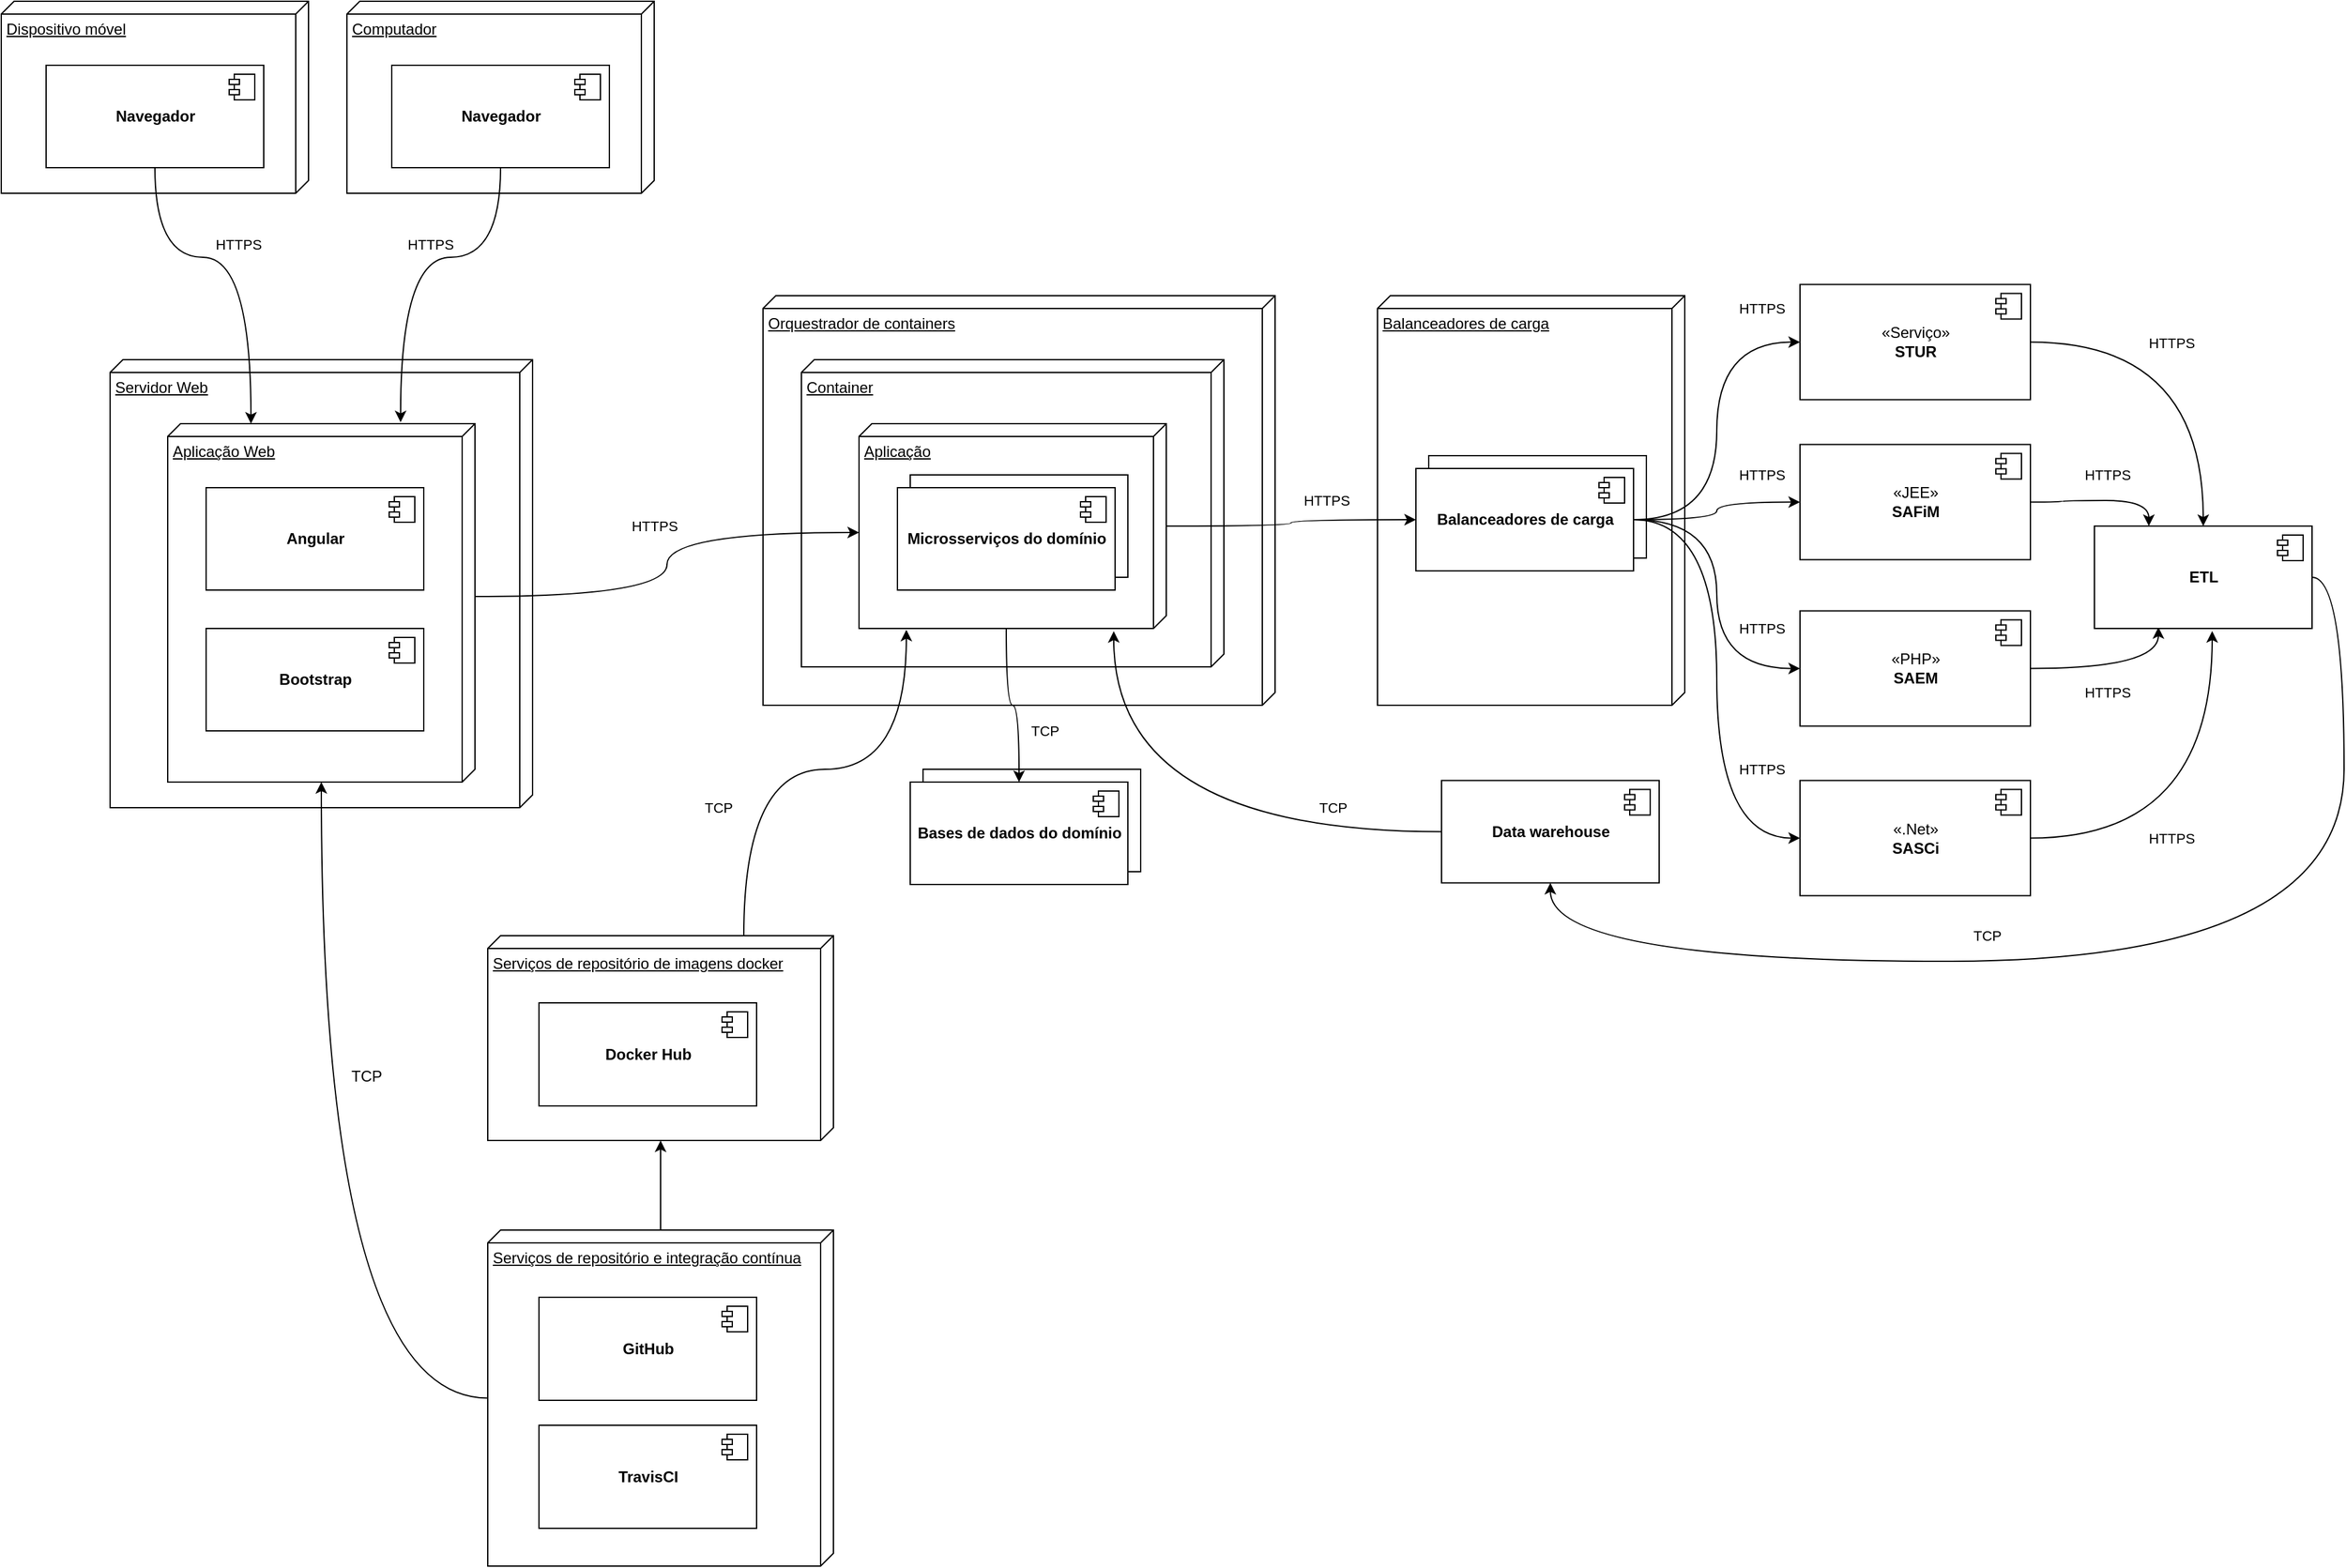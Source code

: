 <mxfile version="13.7.9" type="github">
  <diagram id="mJ1ErPQNQp4oXvshqy3S" name="Page-1">
    <mxGraphModel dx="1422" dy="-1399" grid="1" gridSize="10" guides="1" tooltips="1" connect="1" arrows="1" fold="1" page="1" pageScale="1" pageWidth="850" pageHeight="1100" math="0" shadow="0">
      <root>
        <mxCell id="0" />
        <mxCell id="1" parent="0" />
        <mxCell id="Iu1a1SUlpkTYTT_aqA4i-6" style="edgeStyle=orthogonalEdgeStyle;rounded=0;orthogonalLoop=1;jettySize=auto;html=1;curved=1;" parent="1" source="CDEqd4qP3L8wnWl6k5IC-154" target="Iu1a1SUlpkTYTT_aqA4i-1" edge="1">
          <mxGeometry relative="1" as="geometry" />
        </mxCell>
        <mxCell id="CDEqd4qP3L8wnWl6k5IC-154" value="Serviços de repositório e integração contínua" style="verticalAlign=top;align=left;spacingTop=8;spacingLeft=2;spacingRight=12;shape=cube;size=10;direction=south;fontStyle=4;html=1;" parent="1" vertex="1">
          <mxGeometry x="390" y="3170" width="270" height="262.5" as="geometry" />
        </mxCell>
        <mxCell id="CDEqd4qP3L8wnWl6k5IC-121" value="Servidor Web" style="verticalAlign=top;align=left;spacingTop=8;spacingLeft=2;spacingRight=12;shape=cube;size=10;direction=south;fontStyle=4;html=1;" parent="1" vertex="1">
          <mxGeometry x="95" y="2490" width="330" height="350" as="geometry" />
        </mxCell>
        <mxCell id="CDEqd4qP3L8wnWl6k5IC-103" value="Dispositivo móvel" style="verticalAlign=top;align=left;spacingTop=8;spacingLeft=2;spacingRight=12;shape=cube;size=10;direction=south;fontStyle=4;html=1;" parent="1" vertex="1">
          <mxGeometry x="10" y="2210" width="240" height="150" as="geometry" />
        </mxCell>
        <mxCell id="CDEqd4qP3L8wnWl6k5IC-157" style="edgeStyle=orthogonalEdgeStyle;rounded=0;orthogonalLoop=1;jettySize=auto;html=1;entryX=0;entryY=0.729;entryDx=0;entryDy=0;entryPerimeter=0;curved=1;" parent="1" source="CDEqd4qP3L8wnWl6k5IC-101" target="CDEqd4qP3L8wnWl6k5IC-115" edge="1">
          <mxGeometry relative="1" as="geometry">
            <Array as="points">
              <mxPoint x="130" y="2410" />
              <mxPoint x="205" y="2410" />
            </Array>
          </mxGeometry>
        </mxCell>
        <mxCell id="CDEqd4qP3L8wnWl6k5IC-159" value="HTTPS" style="edgeLabel;html=1;align=center;verticalAlign=middle;resizable=0;points=[];" parent="CDEqd4qP3L8wnWl6k5IC-157" vertex="1" connectable="0">
          <mxGeometry x="-0.105" y="-8" relative="1" as="geometry">
            <mxPoint x="12" y="-18" as="offset" />
          </mxGeometry>
        </mxCell>
        <mxCell id="CDEqd4qP3L8wnWl6k5IC-101" value="&lt;b&gt;Navegador&lt;/b&gt;" style="html=1;dropTarget=0;" parent="1" vertex="1">
          <mxGeometry x="45" y="2260" width="170" height="80" as="geometry" />
        </mxCell>
        <mxCell id="CDEqd4qP3L8wnWl6k5IC-102" value="" style="shape=component;jettyWidth=8;jettyHeight=4;" parent="CDEqd4qP3L8wnWl6k5IC-101" vertex="1">
          <mxGeometry x="1" width="20" height="20" relative="1" as="geometry">
            <mxPoint x="-27" y="7" as="offset" />
          </mxGeometry>
        </mxCell>
        <mxCell id="CDEqd4qP3L8wnWl6k5IC-104" value="Computador" style="verticalAlign=top;align=left;spacingTop=8;spacingLeft=2;spacingRight=12;shape=cube;size=10;direction=south;fontStyle=4;html=1;" parent="1" vertex="1">
          <mxGeometry x="280" y="2210" width="240" height="150" as="geometry" />
        </mxCell>
        <mxCell id="CDEqd4qP3L8wnWl6k5IC-158" style="edgeStyle=orthogonalEdgeStyle;curved=1;rounded=0;orthogonalLoop=1;jettySize=auto;html=1;entryX=-0.004;entryY=0.242;entryDx=0;entryDy=0;entryPerimeter=0;" parent="1" source="CDEqd4qP3L8wnWl6k5IC-105" target="CDEqd4qP3L8wnWl6k5IC-115" edge="1">
          <mxGeometry relative="1" as="geometry">
            <Array as="points">
              <mxPoint x="400" y="2410" />
              <mxPoint x="322" y="2410" />
            </Array>
          </mxGeometry>
        </mxCell>
        <mxCell id="CDEqd4qP3L8wnWl6k5IC-105" value="&lt;b&gt;Navegador&lt;/b&gt;" style="html=1;dropTarget=0;" parent="1" vertex="1">
          <mxGeometry x="315" y="2260" width="170" height="80" as="geometry" />
        </mxCell>
        <mxCell id="CDEqd4qP3L8wnWl6k5IC-106" value="" style="shape=component;jettyWidth=8;jettyHeight=4;" parent="CDEqd4qP3L8wnWl6k5IC-105" vertex="1">
          <mxGeometry x="1" width="20" height="20" relative="1" as="geometry">
            <mxPoint x="-27" y="7" as="offset" />
          </mxGeometry>
        </mxCell>
        <mxCell id="CDEqd4qP3L8wnWl6k5IC-115" value="Aplicação Web" style="verticalAlign=top;align=left;spacingTop=8;spacingLeft=2;spacingRight=12;shape=cube;size=10;direction=south;fontStyle=4;html=1;" parent="1" vertex="1">
          <mxGeometry x="140" y="2540" width="240" height="280" as="geometry" />
        </mxCell>
        <mxCell id="CDEqd4qP3L8wnWl6k5IC-116" value="&lt;b&gt;Angular&lt;/b&gt;" style="html=1;dropTarget=0;" parent="1" vertex="1">
          <mxGeometry x="170" y="2590" width="170" height="80" as="geometry" />
        </mxCell>
        <mxCell id="CDEqd4qP3L8wnWl6k5IC-117" value="" style="shape=component;jettyWidth=8;jettyHeight=4;" parent="CDEqd4qP3L8wnWl6k5IC-116" vertex="1">
          <mxGeometry x="1" width="20" height="20" relative="1" as="geometry">
            <mxPoint x="-27" y="7" as="offset" />
          </mxGeometry>
        </mxCell>
        <mxCell id="CDEqd4qP3L8wnWl6k5IC-119" value="&lt;b&gt;Bootstrap&lt;/b&gt;" style="html=1;dropTarget=0;" parent="1" vertex="1">
          <mxGeometry x="170" y="2700" width="170" height="80" as="geometry" />
        </mxCell>
        <mxCell id="CDEqd4qP3L8wnWl6k5IC-120" value="" style="shape=component;jettyWidth=8;jettyHeight=4;" parent="CDEqd4qP3L8wnWl6k5IC-119" vertex="1">
          <mxGeometry x="1" width="20" height="20" relative="1" as="geometry">
            <mxPoint x="-27" y="7" as="offset" />
          </mxGeometry>
        </mxCell>
        <mxCell id="CDEqd4qP3L8wnWl6k5IC-123" value="Orquestrador de containers" style="verticalAlign=top;align=left;spacingTop=8;spacingLeft=2;spacingRight=12;shape=cube;size=10;direction=south;fontStyle=4;html=1;" parent="1" vertex="1">
          <mxGeometry x="605" y="2440" width="400" height="320" as="geometry" />
        </mxCell>
        <mxCell id="CDEqd4qP3L8wnWl6k5IC-124" value="Container" style="verticalAlign=top;align=left;spacingTop=8;spacingLeft=2;spacingRight=12;shape=cube;size=10;direction=south;fontStyle=4;html=1;" parent="1" vertex="1">
          <mxGeometry x="635" y="2490" width="330" height="240" as="geometry" />
        </mxCell>
        <mxCell id="CDEqd4qP3L8wnWl6k5IC-125" value="Aplicação" style="verticalAlign=top;align=left;spacingTop=8;spacingLeft=2;spacingRight=12;shape=cube;size=10;direction=south;fontStyle=4;html=1;" parent="1" vertex="1">
          <mxGeometry x="680" y="2540" width="240" height="160" as="geometry" />
        </mxCell>
        <mxCell id="CDEqd4qP3L8wnWl6k5IC-130" value="Balanceadores de carga" style="verticalAlign=top;align=left;spacingTop=8;spacingLeft=2;spacingRight=12;shape=cube;size=10;direction=south;fontStyle=4;html=1;" parent="1" vertex="1">
          <mxGeometry x="1085" y="2440" width="240" height="320" as="geometry" />
        </mxCell>
        <mxCell id="CDEqd4qP3L8wnWl6k5IC-133" value="" style="html=1;dropTarget=0;" parent="1" vertex="1">
          <mxGeometry x="720" y="2580" width="170" height="80" as="geometry" />
        </mxCell>
        <mxCell id="CDEqd4qP3L8wnWl6k5IC-126" value="&lt;b&gt;Microsserviços do domínio&lt;/b&gt;" style="html=1;dropTarget=0;" parent="1" vertex="1">
          <mxGeometry x="710" y="2590" width="170" height="80" as="geometry" />
        </mxCell>
        <mxCell id="CDEqd4qP3L8wnWl6k5IC-127" value="" style="shape=component;jettyWidth=8;jettyHeight=4;" parent="CDEqd4qP3L8wnWl6k5IC-126" vertex="1">
          <mxGeometry x="1" width="20" height="20" relative="1" as="geometry">
            <mxPoint x="-27" y="7" as="offset" />
          </mxGeometry>
        </mxCell>
        <mxCell id="CDEqd4qP3L8wnWl6k5IC-135" value="" style="html=1;dropTarget=0;" parent="1" vertex="1">
          <mxGeometry x="730" y="2810" width="170" height="80" as="geometry" />
        </mxCell>
        <mxCell id="CDEqd4qP3L8wnWl6k5IC-128" value="&lt;b&gt;Bases de dados do domínio&lt;/b&gt;" style="html=1;dropTarget=0;" parent="1" vertex="1">
          <mxGeometry x="720" y="2820" width="170" height="80" as="geometry" />
        </mxCell>
        <mxCell id="CDEqd4qP3L8wnWl6k5IC-129" value="" style="shape=component;jettyWidth=8;jettyHeight=4;" parent="CDEqd4qP3L8wnWl6k5IC-128" vertex="1">
          <mxGeometry x="1" width="20" height="20" relative="1" as="geometry">
            <mxPoint x="-27" y="7" as="offset" />
          </mxGeometry>
        </mxCell>
        <mxCell id="CDEqd4qP3L8wnWl6k5IC-137" value="" style="html=1;dropTarget=0;" parent="1" vertex="1">
          <mxGeometry x="1125" y="2565" width="170" height="80" as="geometry" />
        </mxCell>
        <mxCell id="CDEqd4qP3L8wnWl6k5IC-165" style="edgeStyle=orthogonalEdgeStyle;curved=1;rounded=0;orthogonalLoop=1;jettySize=auto;html=1;entryX=0;entryY=0.5;entryDx=0;entryDy=0;" parent="1" source="CDEqd4qP3L8wnWl6k5IC-131" target="CDEqd4qP3L8wnWl6k5IC-145" edge="1">
          <mxGeometry relative="1" as="geometry" />
        </mxCell>
        <mxCell id="CDEqd4qP3L8wnWl6k5IC-166" style="edgeStyle=orthogonalEdgeStyle;curved=1;rounded=0;orthogonalLoop=1;jettySize=auto;html=1;" parent="1" source="CDEqd4qP3L8wnWl6k5IC-131" target="CDEqd4qP3L8wnWl6k5IC-139" edge="1">
          <mxGeometry relative="1" as="geometry" />
        </mxCell>
        <mxCell id="CDEqd4qP3L8wnWl6k5IC-167" style="edgeStyle=orthogonalEdgeStyle;curved=1;rounded=0;orthogonalLoop=1;jettySize=auto;html=1;entryX=0;entryY=0.5;entryDx=0;entryDy=0;" parent="1" source="CDEqd4qP3L8wnWl6k5IC-131" target="CDEqd4qP3L8wnWl6k5IC-141" edge="1">
          <mxGeometry relative="1" as="geometry" />
        </mxCell>
        <mxCell id="CDEqd4qP3L8wnWl6k5IC-168" style="edgeStyle=orthogonalEdgeStyle;curved=1;rounded=0;orthogonalLoop=1;jettySize=auto;html=1;entryX=0;entryY=0.5;entryDx=0;entryDy=0;" parent="1" source="CDEqd4qP3L8wnWl6k5IC-131" target="CDEqd4qP3L8wnWl6k5IC-143" edge="1">
          <mxGeometry relative="1" as="geometry" />
        </mxCell>
        <mxCell id="CDEqd4qP3L8wnWl6k5IC-169" value="HTTPS" style="edgeLabel;html=1;align=center;verticalAlign=middle;resizable=0;points=[];" parent="CDEqd4qP3L8wnWl6k5IC-168" vertex="1" connectable="0">
          <mxGeometry x="0.383" y="11" relative="1" as="geometry">
            <mxPoint x="24" y="-2" as="offset" />
          </mxGeometry>
        </mxCell>
        <mxCell id="CDEqd4qP3L8wnWl6k5IC-131" value="&lt;b&gt;Balanceadores de carga&lt;/b&gt;" style="html=1;dropTarget=0;" parent="1" vertex="1">
          <mxGeometry x="1115" y="2575" width="170" height="80" as="geometry" />
        </mxCell>
        <mxCell id="CDEqd4qP3L8wnWl6k5IC-132" value="" style="shape=component;jettyWidth=8;jettyHeight=4;" parent="CDEqd4qP3L8wnWl6k5IC-131" vertex="1">
          <mxGeometry x="1" width="20" height="20" relative="1" as="geometry">
            <mxPoint x="-27" y="7" as="offset" />
          </mxGeometry>
        </mxCell>
        <mxCell id="CDEqd4qP3L8wnWl6k5IC-182" style="edgeStyle=orthogonalEdgeStyle;curved=1;rounded=0;orthogonalLoop=1;jettySize=auto;html=1;entryX=0.25;entryY=0;entryDx=0;entryDy=0;" parent="1" source="CDEqd4qP3L8wnWl6k5IC-139" target="CDEqd4qP3L8wnWl6k5IC-177" edge="1">
          <mxGeometry relative="1" as="geometry" />
        </mxCell>
        <mxCell id="CDEqd4qP3L8wnWl6k5IC-139" value="«JEE»&lt;br&gt;&lt;b&gt;SAFiM&lt;/b&gt;" style="html=1;dropTarget=0;" parent="1" vertex="1">
          <mxGeometry x="1415" y="2556.25" width="180" height="90" as="geometry" />
        </mxCell>
        <mxCell id="CDEqd4qP3L8wnWl6k5IC-140" value="" style="shape=component;jettyWidth=8;jettyHeight=4;" parent="CDEqd4qP3L8wnWl6k5IC-139" vertex="1">
          <mxGeometry x="1" width="20" height="20" relative="1" as="geometry">
            <mxPoint x="-27" y="7" as="offset" />
          </mxGeometry>
        </mxCell>
        <mxCell id="CDEqd4qP3L8wnWl6k5IC-181" style="edgeStyle=orthogonalEdgeStyle;curved=1;rounded=0;orthogonalLoop=1;jettySize=auto;html=1;entryX=0.294;entryY=0.988;entryDx=0;entryDy=0;entryPerimeter=0;" parent="1" source="CDEqd4qP3L8wnWl6k5IC-141" target="CDEqd4qP3L8wnWl6k5IC-177" edge="1">
          <mxGeometry relative="1" as="geometry" />
        </mxCell>
        <mxCell id="CDEqd4qP3L8wnWl6k5IC-141" value="«PHP»&lt;br&gt;&lt;b&gt;SAEM&lt;/b&gt;" style="html=1;dropTarget=0;" parent="1" vertex="1">
          <mxGeometry x="1415" y="2686.25" width="180" height="90" as="geometry" />
        </mxCell>
        <mxCell id="CDEqd4qP3L8wnWl6k5IC-142" value="" style="shape=component;jettyWidth=8;jettyHeight=4;" parent="CDEqd4qP3L8wnWl6k5IC-141" vertex="1">
          <mxGeometry x="1" width="20" height="20" relative="1" as="geometry">
            <mxPoint x="-27" y="7" as="offset" />
          </mxGeometry>
        </mxCell>
        <mxCell id="CDEqd4qP3L8wnWl6k5IC-180" style="edgeStyle=orthogonalEdgeStyle;curved=1;rounded=0;orthogonalLoop=1;jettySize=auto;html=1;entryX=0.541;entryY=1.025;entryDx=0;entryDy=0;entryPerimeter=0;" parent="1" source="CDEqd4qP3L8wnWl6k5IC-143" target="CDEqd4qP3L8wnWl6k5IC-177" edge="1">
          <mxGeometry relative="1" as="geometry" />
        </mxCell>
        <mxCell id="CDEqd4qP3L8wnWl6k5IC-143" value="«.Net»&lt;br&gt;&lt;b&gt;SASCi&lt;/b&gt;" style="html=1;dropTarget=0;" parent="1" vertex="1">
          <mxGeometry x="1415" y="2818.75" width="180" height="90" as="geometry" />
        </mxCell>
        <mxCell id="CDEqd4qP3L8wnWl6k5IC-144" value="" style="shape=component;jettyWidth=8;jettyHeight=4;" parent="CDEqd4qP3L8wnWl6k5IC-143" vertex="1">
          <mxGeometry x="1" width="20" height="20" relative="1" as="geometry">
            <mxPoint x="-27" y="7" as="offset" />
          </mxGeometry>
        </mxCell>
        <mxCell id="CDEqd4qP3L8wnWl6k5IC-179" style="edgeStyle=orthogonalEdgeStyle;curved=1;rounded=0;orthogonalLoop=1;jettySize=auto;html=1;" parent="1" source="CDEqd4qP3L8wnWl6k5IC-145" target="CDEqd4qP3L8wnWl6k5IC-177" edge="1">
          <mxGeometry relative="1" as="geometry" />
        </mxCell>
        <mxCell id="CDEqd4qP3L8wnWl6k5IC-183" value="HTTPS" style="edgeLabel;html=1;align=center;verticalAlign=middle;resizable=0;points=[];" parent="CDEqd4qP3L8wnWl6k5IC-179" vertex="1" connectable="0">
          <mxGeometry x="-0.397" y="-26" relative="1" as="geometry">
            <mxPoint x="26" y="-26.05" as="offset" />
          </mxGeometry>
        </mxCell>
        <mxCell id="CDEqd4qP3L8wnWl6k5IC-145" value="«Serviço»&lt;br&gt;&lt;b&gt;STUR&lt;/b&gt;" style="html=1;dropTarget=0;" parent="1" vertex="1">
          <mxGeometry x="1415" y="2431.25" width="180" height="90" as="geometry" />
        </mxCell>
        <mxCell id="CDEqd4qP3L8wnWl6k5IC-146" value="" style="shape=component;jettyWidth=8;jettyHeight=4;" parent="CDEqd4qP3L8wnWl6k5IC-145" vertex="1">
          <mxGeometry x="1" width="20" height="20" relative="1" as="geometry">
            <mxPoint x="-27" y="7" as="offset" />
          </mxGeometry>
        </mxCell>
        <mxCell id="CDEqd4qP3L8wnWl6k5IC-199" style="edgeStyle=orthogonalEdgeStyle;curved=1;rounded=0;orthogonalLoop=1;jettySize=auto;html=1;entryX=1.013;entryY=0.171;entryDx=0;entryDy=0;entryPerimeter=0;" parent="1" source="CDEqd4qP3L8wnWl6k5IC-147" target="CDEqd4qP3L8wnWl6k5IC-125" edge="1">
          <mxGeometry relative="1" as="geometry" />
        </mxCell>
        <mxCell id="CDEqd4qP3L8wnWl6k5IC-200" value="TCP" style="edgeLabel;html=1;align=center;verticalAlign=middle;resizable=0;points=[];" parent="CDEqd4qP3L8wnWl6k5IC-199" vertex="1" connectable="0">
          <mxGeometry x="-0.603" y="-7" relative="1" as="geometry">
            <mxPoint x="-3" y="-11.8" as="offset" />
          </mxGeometry>
        </mxCell>
        <mxCell id="CDEqd4qP3L8wnWl6k5IC-147" value="&lt;b&gt;Data warehouse&lt;/b&gt;" style="html=1;dropTarget=0;" parent="1" vertex="1">
          <mxGeometry x="1135" y="2818.75" width="170" height="80" as="geometry" />
        </mxCell>
        <mxCell id="CDEqd4qP3L8wnWl6k5IC-148" value="" style="shape=component;jettyWidth=8;jettyHeight=4;" parent="CDEqd4qP3L8wnWl6k5IC-147" vertex="1">
          <mxGeometry x="1" width="20" height="20" relative="1" as="geometry">
            <mxPoint x="-27" y="7" as="offset" />
          </mxGeometry>
        </mxCell>
        <mxCell id="CDEqd4qP3L8wnWl6k5IC-150" value="&lt;b&gt;GitHub&lt;/b&gt;" style="html=1;dropTarget=0;" parent="1" vertex="1">
          <mxGeometry x="430" y="3222.5" width="170" height="80.5" as="geometry" />
        </mxCell>
        <mxCell id="CDEqd4qP3L8wnWl6k5IC-151" value="" style="shape=component;jettyWidth=8;jettyHeight=4;" parent="CDEqd4qP3L8wnWl6k5IC-150" vertex="1">
          <mxGeometry x="1" width="20" height="20" relative="1" as="geometry">
            <mxPoint x="-27" y="7" as="offset" />
          </mxGeometry>
        </mxCell>
        <mxCell id="CDEqd4qP3L8wnWl6k5IC-155" value="&lt;b&gt;TravisCI&lt;/b&gt;" style="html=1;dropTarget=0;" parent="1" vertex="1">
          <mxGeometry x="430" y="3322.5" width="170" height="80.5" as="geometry" />
        </mxCell>
        <mxCell id="CDEqd4qP3L8wnWl6k5IC-156" value="" style="shape=component;jettyWidth=8;jettyHeight=4;" parent="CDEqd4qP3L8wnWl6k5IC-155" vertex="1">
          <mxGeometry x="1" width="20" height="20" relative="1" as="geometry">
            <mxPoint x="-27" y="7" as="offset" />
          </mxGeometry>
        </mxCell>
        <mxCell id="CDEqd4qP3L8wnWl6k5IC-160" value="HTTPS" style="edgeLabel;html=1;align=center;verticalAlign=middle;resizable=0;points=[];" parent="1" vertex="1" connectable="0">
          <mxGeometry x="345" y="2400" as="geometry" />
        </mxCell>
        <mxCell id="CDEqd4qP3L8wnWl6k5IC-161" style="edgeStyle=orthogonalEdgeStyle;curved=1;rounded=0;orthogonalLoop=1;jettySize=auto;html=1;exitX=0;exitY=0;exitDx=135;exitDy=0;exitPerimeter=0;entryX=0;entryY=0;entryDx=85;entryDy=240;entryPerimeter=0;" parent="1" source="CDEqd4qP3L8wnWl6k5IC-115" target="CDEqd4qP3L8wnWl6k5IC-125" edge="1">
          <mxGeometry relative="1" as="geometry" />
        </mxCell>
        <mxCell id="CDEqd4qP3L8wnWl6k5IC-162" value="HTTPS" style="edgeLabel;html=1;align=center;verticalAlign=middle;resizable=0;points=[];" parent="CDEqd4qP3L8wnWl6k5IC-161" vertex="1" connectable="0">
          <mxGeometry x="0.388" y="-6" relative="1" as="geometry">
            <mxPoint x="-53" y="-11" as="offset" />
          </mxGeometry>
        </mxCell>
        <mxCell id="CDEqd4qP3L8wnWl6k5IC-163" style="edgeStyle=orthogonalEdgeStyle;curved=1;rounded=0;orthogonalLoop=1;jettySize=auto;html=1;" parent="1" source="CDEqd4qP3L8wnWl6k5IC-125" target="CDEqd4qP3L8wnWl6k5IC-131" edge="1">
          <mxGeometry relative="1" as="geometry" />
        </mxCell>
        <mxCell id="CDEqd4qP3L8wnWl6k5IC-164" value="HTTPS" style="edgeLabel;html=1;align=center;verticalAlign=middle;resizable=0;points=[];" parent="CDEqd4qP3L8wnWl6k5IC-163" vertex="1" connectable="0">
          <mxGeometry x="0.34" y="-1" relative="1" as="geometry">
            <mxPoint x="-4" y="-16" as="offset" />
          </mxGeometry>
        </mxCell>
        <mxCell id="CDEqd4qP3L8wnWl6k5IC-170" value="HTTPS" style="edgeLabel;html=1;align=center;verticalAlign=middle;resizable=0;points=[];" parent="1" vertex="1" connectable="0">
          <mxGeometry x="1385" y="2700" as="geometry" />
        </mxCell>
        <mxCell id="CDEqd4qP3L8wnWl6k5IC-171" value="HTTPS" style="edgeLabel;html=1;align=center;verticalAlign=middle;resizable=0;points=[];" parent="1" vertex="1" connectable="0">
          <mxGeometry x="1385" y="2580" as="geometry" />
        </mxCell>
        <mxCell id="CDEqd4qP3L8wnWl6k5IC-172" value="HTTPS" style="edgeLabel;html=1;align=center;verticalAlign=middle;resizable=0;points=[];" parent="1" vertex="1" connectable="0">
          <mxGeometry x="1385" y="2450" as="geometry" />
        </mxCell>
        <mxCell id="CDEqd4qP3L8wnWl6k5IC-187" style="edgeStyle=orthogonalEdgeStyle;curved=1;rounded=0;orthogonalLoop=1;jettySize=auto;html=1;entryX=0.5;entryY=1;entryDx=0;entryDy=0;" parent="1" source="CDEqd4qP3L8wnWl6k5IC-177" target="CDEqd4qP3L8wnWl6k5IC-147" edge="1">
          <mxGeometry relative="1" as="geometry">
            <Array as="points">
              <mxPoint x="1840" y="2660" />
              <mxPoint x="1840" y="2960" />
              <mxPoint x="1220" y="2960" />
            </Array>
          </mxGeometry>
        </mxCell>
        <mxCell id="CDEqd4qP3L8wnWl6k5IC-188" value="TCP" style="edgeLabel;html=1;align=center;verticalAlign=middle;resizable=0;points=[];" parent="CDEqd4qP3L8wnWl6k5IC-187" vertex="1" connectable="0">
          <mxGeometry x="0.177" y="2" relative="1" as="geometry">
            <mxPoint x="-12" y="-22" as="offset" />
          </mxGeometry>
        </mxCell>
        <mxCell id="CDEqd4qP3L8wnWl6k5IC-177" value="&lt;b&gt;ETL&lt;/b&gt;" style="html=1;dropTarget=0;" parent="1" vertex="1">
          <mxGeometry x="1645" y="2620" width="170" height="80" as="geometry" />
        </mxCell>
        <mxCell id="CDEqd4qP3L8wnWl6k5IC-178" value="" style="shape=component;jettyWidth=8;jettyHeight=4;" parent="CDEqd4qP3L8wnWl6k5IC-177" vertex="1">
          <mxGeometry x="1" width="20" height="20" relative="1" as="geometry">
            <mxPoint x="-27" y="7" as="offset" />
          </mxGeometry>
        </mxCell>
        <mxCell id="CDEqd4qP3L8wnWl6k5IC-184" value="HTTPS" style="edgeLabel;html=1;align=center;verticalAlign=middle;resizable=0;points=[];" parent="1" vertex="1" connectable="0">
          <mxGeometry x="1655" y="2580" as="geometry" />
        </mxCell>
        <mxCell id="CDEqd4qP3L8wnWl6k5IC-185" value="HTTPS" style="edgeLabel;html=1;align=center;verticalAlign=middle;resizable=0;points=[];" parent="1" vertex="1" connectable="0">
          <mxGeometry x="1655" y="2750" as="geometry" />
        </mxCell>
        <mxCell id="CDEqd4qP3L8wnWl6k5IC-186" value="HTTPS" style="edgeLabel;html=1;align=center;verticalAlign=middle;resizable=0;points=[];" parent="1" vertex="1" connectable="0">
          <mxGeometry x="1705" y="2863.75" as="geometry" />
        </mxCell>
        <mxCell id="CDEqd4qP3L8wnWl6k5IC-190" style="edgeStyle=orthogonalEdgeStyle;curved=1;rounded=0;orthogonalLoop=1;jettySize=auto;html=1;exitX=0;exitY=0;exitDx=160;exitDy=125;exitPerimeter=0;" parent="1" source="CDEqd4qP3L8wnWl6k5IC-125" target="CDEqd4qP3L8wnWl6k5IC-128" edge="1">
          <mxGeometry relative="1" as="geometry" />
        </mxCell>
        <mxCell id="CDEqd4qP3L8wnWl6k5IC-191" value="TCP" style="edgeLabel;html=1;align=center;verticalAlign=middle;resizable=0;points=[];" parent="CDEqd4qP3L8wnWl6k5IC-190" vertex="1" connectable="0">
          <mxGeometry x="0.369" relative="1" as="geometry">
            <mxPoint x="20" y="1" as="offset" />
          </mxGeometry>
        </mxCell>
        <mxCell id="Iu1a1SUlpkTYTT_aqA4i-7" style="edgeStyle=orthogonalEdgeStyle;curved=1;rounded=0;orthogonalLoop=1;jettySize=auto;html=1;" parent="1" source="CDEqd4qP3L8wnWl6k5IC-154" target="CDEqd4qP3L8wnWl6k5IC-115" edge="1">
          <mxGeometry relative="1" as="geometry" />
        </mxCell>
        <mxCell id="Iu1a1SUlpkTYTT_aqA4i-8" style="edgeStyle=orthogonalEdgeStyle;curved=1;rounded=0;orthogonalLoop=1;jettySize=auto;html=1;entryX=1.006;entryY=0.846;entryDx=0;entryDy=0;entryPerimeter=0;" parent="1" source="Iu1a1SUlpkTYTT_aqA4i-1" target="CDEqd4qP3L8wnWl6k5IC-125" edge="1">
          <mxGeometry relative="1" as="geometry">
            <Array as="points">
              <mxPoint x="590" y="2810" />
              <mxPoint x="717" y="2810" />
            </Array>
          </mxGeometry>
        </mxCell>
        <mxCell id="Iu1a1SUlpkTYTT_aqA4i-10" value="TCP" style="edgeLabel;html=1;align=center;verticalAlign=middle;resizable=0;points=[];" parent="Iu1a1SUlpkTYTT_aqA4i-8" vertex="1" connectable="0">
          <mxGeometry x="-0.514" y="-11" relative="1" as="geometry">
            <mxPoint x="-31" y="-11" as="offset" />
          </mxGeometry>
        </mxCell>
        <mxCell id="Iu1a1SUlpkTYTT_aqA4i-1" value="Serviços de repositório de imagens docker" style="verticalAlign=top;align=left;spacingTop=8;spacingLeft=2;spacingRight=12;shape=cube;size=10;direction=south;fontStyle=4;html=1;" parent="1" vertex="1">
          <mxGeometry x="390" y="2940" width="270" height="160" as="geometry" />
        </mxCell>
        <mxCell id="Iu1a1SUlpkTYTT_aqA4i-2" value="&lt;b&gt;Docker Hub&lt;/b&gt;" style="html=1;dropTarget=0;" parent="1" vertex="1">
          <mxGeometry x="430" y="2992.5" width="170" height="80.5" as="geometry" />
        </mxCell>
        <mxCell id="Iu1a1SUlpkTYTT_aqA4i-3" value="" style="shape=component;jettyWidth=8;jettyHeight=4;" parent="Iu1a1SUlpkTYTT_aqA4i-2" vertex="1">
          <mxGeometry x="1" width="20" height="20" relative="1" as="geometry">
            <mxPoint x="-27" y="7" as="offset" />
          </mxGeometry>
        </mxCell>
        <mxCell id="Iu1a1SUlpkTYTT_aqA4i-9" value="TCP" style="text;html=1;align=center;verticalAlign=middle;resizable=0;points=[];autosize=1;" parent="1" vertex="1">
          <mxGeometry x="275" y="3040" width="40" height="20" as="geometry" />
        </mxCell>
      </root>
    </mxGraphModel>
  </diagram>
</mxfile>
